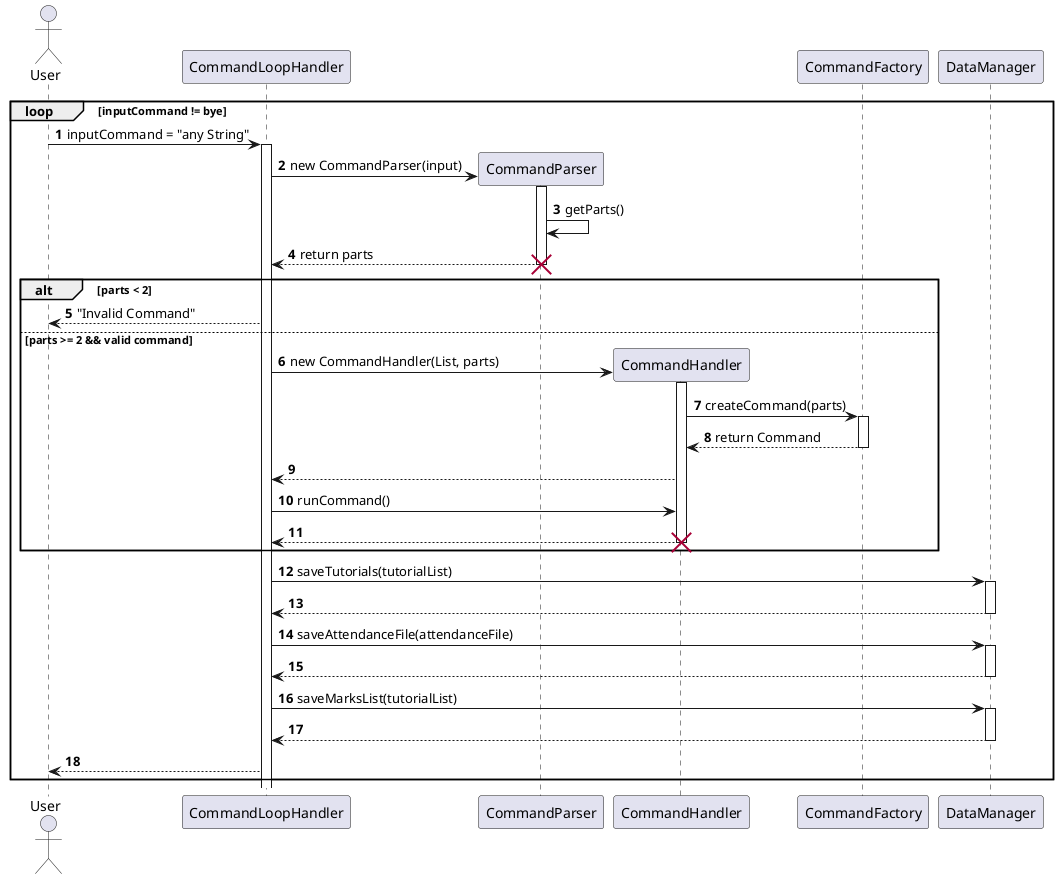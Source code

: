 @startuml
autonumber
actor User
participant "CommandLoopHandler" as CLH
participant CommandFactory as Factory order 10
participant DataManager as DM order 20
loop inputCommand != bye
    User -> CLH ++: inputCommand = "any String"
    create "CommandParser" as Parser
    CLH -> Parser ++ : new CommandParser(input)

    Parser -> Parser : getParts()
    Parser --> CLH -- : return parts
    destroy Parser
    alt parts < 2
        CLH --> User : "Invalid Command"
    else parts >= 2 && valid command
        create CommandHandler as Handler
        CLH ->Handler ++ :new CommandHandler(List, parts)

        Handler -> Factory ++ : createCommand(parts)
        Factory --> Handler -- : return Command

        Handler --> CLH

        CLH -> Handler  : runCommand()
        Handler --> CLH --
        destroy Handler
    end
    CLH -> DM ++ : saveTutorials(tutorialList)
    DM --> CLH --
    CLH -> DM ++ : saveAttendanceFile(attendanceFile)
    DM --> CLH --
    CLH -> DM ++ : saveMarksList(tutorialList)
    DM --> CLH --
    CLH --> User
end
@enduml